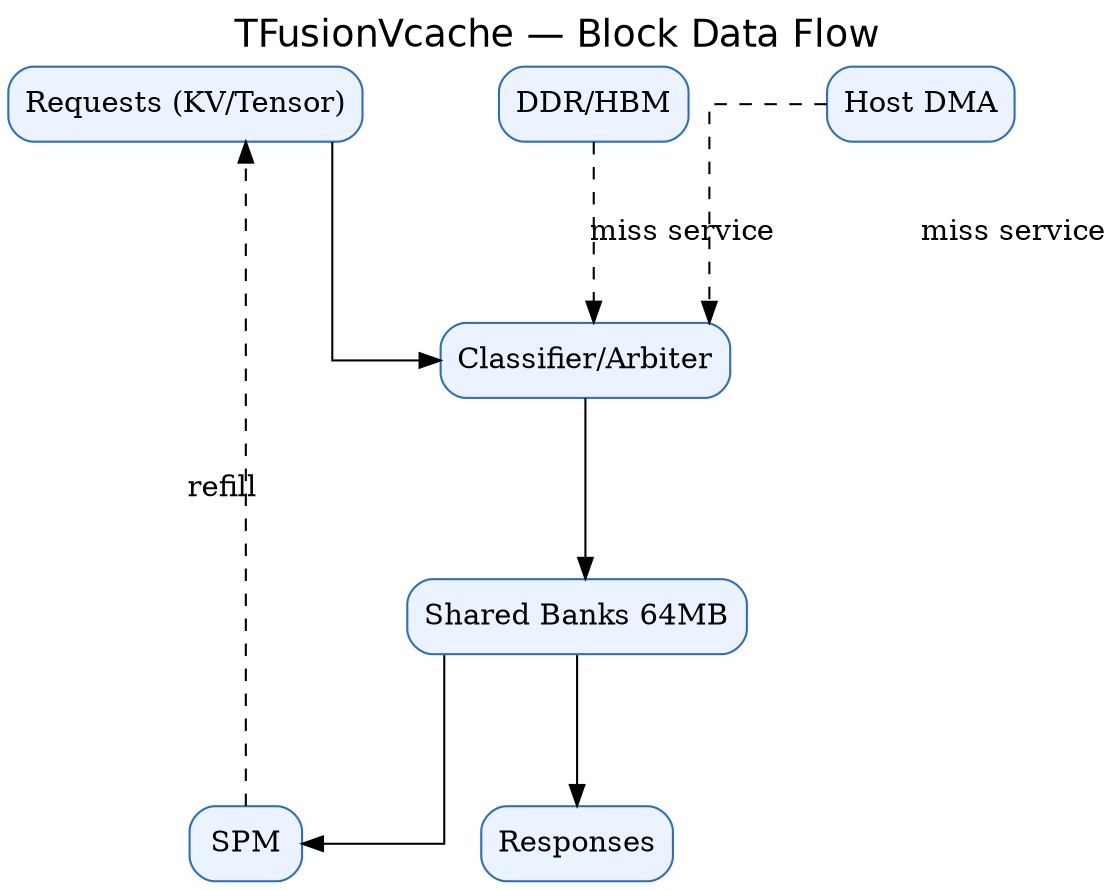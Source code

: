 digraph CACHE_BLOCK_DFLOW_TFV {
  label="TFusionVcache — Block Data Flow";
  labelloc="t"; fontsize=18;
  rankdir=TB; splines=ortho; nodesep=0.9; ranksep=1.0; fontname="Helvetica";
  node[shape=box,style="rounded,filled",fillcolor="#EAF3FF",color="#2C6EBB"];

  req[label="Requests (KV/Tensor)"];
  fe[label="Classifier/Arbiter"];
  banks[label="Shared Banks 64MB"];
  spm[label="SPM"]; dram[label="DDR/HBM"]; host[label="Host DMA"];
  resp[label="Responses"];
  req -> fe -> banks -> {spm resp};
  {spm} -> req [style=dashed,label="refill"];
  {dram host} -> fe [style=dashed,label="miss service"];
}